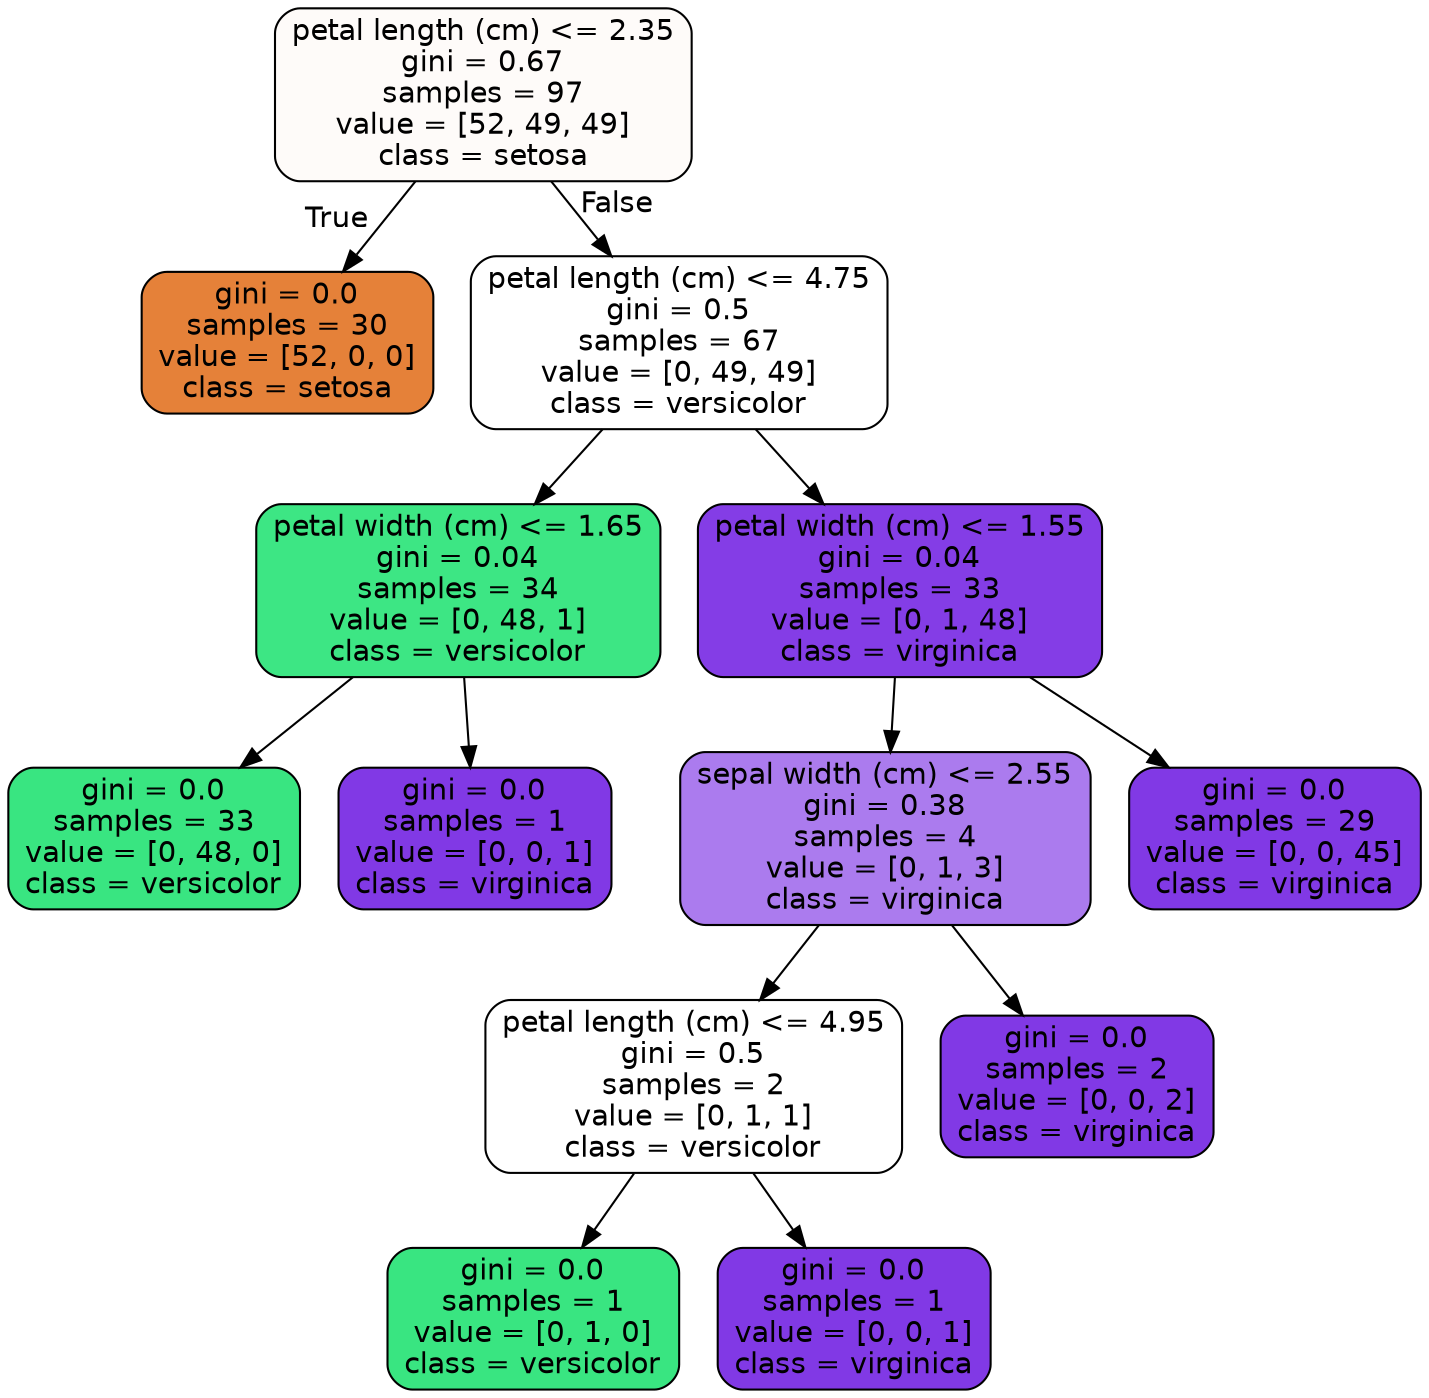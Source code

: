 digraph Tree {
node [shape=box, style="filled, rounded", color="black", fontname=helvetica] ;
edge [fontname=helvetica] ;
0 [label="petal length (cm) <= 2.35\ngini = 0.67\nsamples = 97\nvalue = [52, 49, 49]\nclass = setosa", fillcolor="#fefbf9"] ;
1 [label="gini = 0.0\nsamples = 30\nvalue = [52, 0, 0]\nclass = setosa", fillcolor="#e58139"] ;
0 -> 1 [labeldistance=2.5, labelangle=45, headlabel="True"] ;
2 [label="petal length (cm) <= 4.75\ngini = 0.5\nsamples = 67\nvalue = [0, 49, 49]\nclass = versicolor", fillcolor="#ffffff"] ;
0 -> 2 [labeldistance=2.5, labelangle=-45, headlabel="False"] ;
3 [label="petal width (cm) <= 1.65\ngini = 0.04\nsamples = 34\nvalue = [0, 48, 1]\nclass = versicolor", fillcolor="#3de684"] ;
2 -> 3 ;
4 [label="gini = 0.0\nsamples = 33\nvalue = [0, 48, 0]\nclass = versicolor", fillcolor="#39e581"] ;
3 -> 4 ;
5 [label="gini = 0.0\nsamples = 1\nvalue = [0, 0, 1]\nclass = virginica", fillcolor="#8139e5"] ;
3 -> 5 ;
6 [label="petal width (cm) <= 1.55\ngini = 0.04\nsamples = 33\nvalue = [0, 1, 48]\nclass = virginica", fillcolor="#843de6"] ;
2 -> 6 ;
7 [label="sepal width (cm) <= 2.55\ngini = 0.38\nsamples = 4\nvalue = [0, 1, 3]\nclass = virginica", fillcolor="#ab7bee"] ;
6 -> 7 ;
8 [label="petal length (cm) <= 4.95\ngini = 0.5\nsamples = 2\nvalue = [0, 1, 1]\nclass = versicolor", fillcolor="#ffffff"] ;
7 -> 8 ;
9 [label="gini = 0.0\nsamples = 1\nvalue = [0, 1, 0]\nclass = versicolor", fillcolor="#39e581"] ;
8 -> 9 ;
10 [label="gini = 0.0\nsamples = 1\nvalue = [0, 0, 1]\nclass = virginica", fillcolor="#8139e5"] ;
8 -> 10 ;
11 [label="gini = 0.0\nsamples = 2\nvalue = [0, 0, 2]\nclass = virginica", fillcolor="#8139e5"] ;
7 -> 11 ;
12 [label="gini = 0.0\nsamples = 29\nvalue = [0, 0, 45]\nclass = virginica", fillcolor="#8139e5"] ;
6 -> 12 ;
}